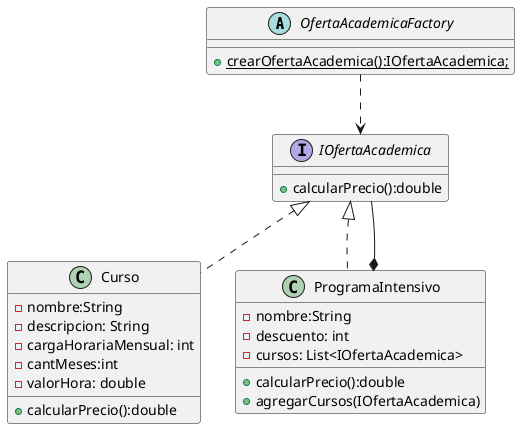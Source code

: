 @startuml
'https://plantuml.com/sequence-diagram
abstract class OfertaAcademicaFactory{
+{static} crearOfertaAcademica():IOfertaAcademica;
}
OfertaAcademicaFactory..>IOfertaAcademica
class Curso{
-nombre:String
-descripcion: String
-cargaHorariaMensual: int
-cantMeses:int
-valorHora: double
+calcularPrecio():double
}
class ProgramaIntensivo{
-nombre:String
-descuento: int
-cursos: List<IOfertaAcademica>
+calcularPrecio():double
+agregarCursos(IOfertaAcademica)
}
interface IOfertaAcademica{
+calcularPrecio():double
}
Curso .u.|>IOfertaAcademica
ProgramaIntensivo .u.|>IOfertaAcademica
ProgramaIntensivo *--IOfertaAcademica
@enduml